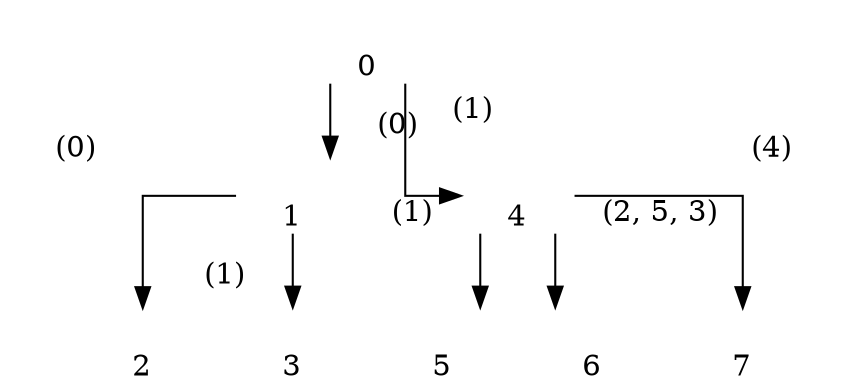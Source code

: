 digraph {
	graph [splines=ortho]
	node [labelloc=b shape=plaintext]
	0 [image="/tmp/tmpe71qance/node-0.png"]
	1 [image="/tmp/tmpe71qance/node-1.png"]
	0 -> 1 [xlabel="     (0)     
 "]
	2 [image="/tmp/tmpe71qance/node-2.png"]
	1 -> 2 [xlabel="     (0)     
 "]
	3 [image="/tmp/tmpe71qance/node-3.png"]
	1 -> 3 [xlabel="     (1)     
 "]
	4 [image="/tmp/tmpe71qance/node-4.png"]
	0 -> 4 [xlabel="     (1)     
 "]
	5 [image="/tmp/tmpe71qance/node-5.png"]
	4 -> 5 [xlabel="     (1)     
 "]
	6 [image="/tmp/tmpe71qance/node-6.png"]
	4 -> 6 [xlabel="     (2, 5, 3)     
 "]
	7 [image="/tmp/tmpe71qance/node-7.png"]
	4 -> 7 [xlabel="     (4)     
 "]
}
